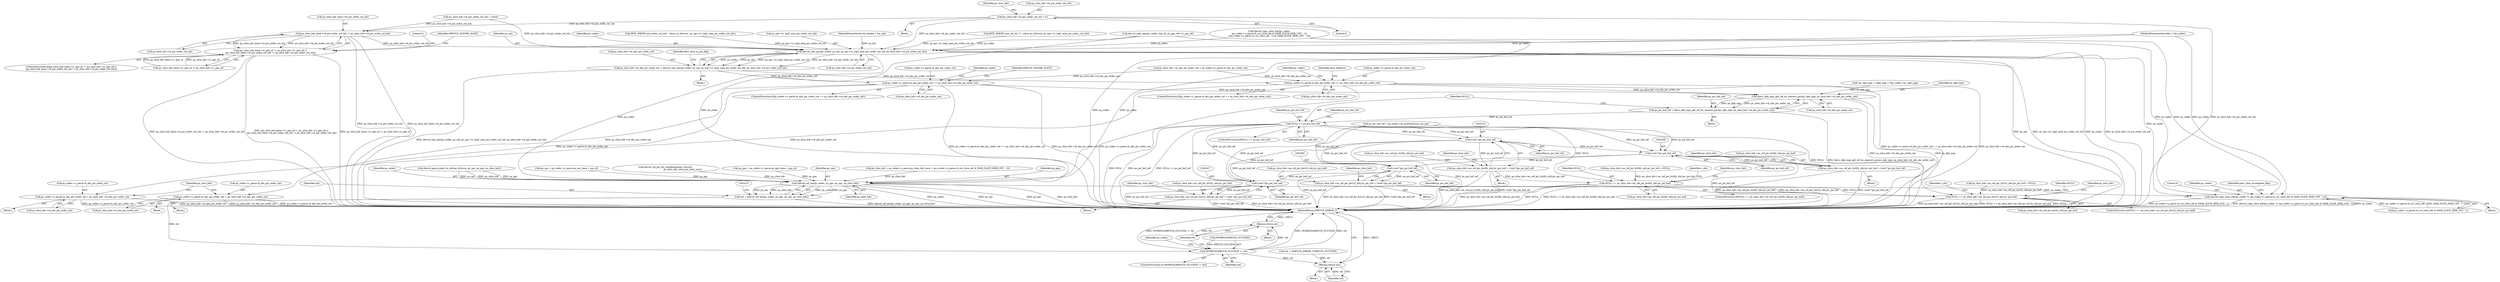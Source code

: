 digraph "0_Android_7c9be319a279654e55a6d757265f88c61a16a4d5@pointer" {
"1000566" [label="(Call,ps_slice_hdr->i4_pic_order_cnt_lsb = 0)"];
"1001657" [label="(Call,ps_slice_hdr_base->i4_pic_order_cnt_lsb != ps_slice_hdr->i4_pic_order_cnt_lsb)"];
"1001649" [label="(Call,(ps_slice_hdr_base->i1_pps_id != ps_slice_hdr->i1_pps_id) ||\n (ps_slice_hdr_base->i4_pic_order_cnt_lsb != ps_slice_hdr->i4_pic_order_cnt_lsb))"];
"1001678" [label="(Call,ihevcd_calc_poc(ps_codec, ps_nal, ps_sps->i1_log2_max_pic_order_cnt_lsb, ps_slice_hdr->i4_pic_order_cnt_lsb))"];
"1001674" [label="(Call,ps_slice_hdr->i4_abs_pic_order_cnt = ihevcd_calc_poc(ps_codec, ps_nal, ps_sps->i1_log2_max_pic_order_cnt_lsb, ps_slice_hdr->i4_pic_order_cnt_lsb))"];
"1001703" [label="(Call,ps_codec->s_parse.i4_abs_pic_order_cnt == ps_slice_hdr->i4_abs_pic_order_cnt)"];
"1001832" [label="(Call,ps_codec->s_parse.i4_abs_pic_order_cnt = ps_slice_hdr->i4_abs_pic_order_cnt)"];
"1002247" [label="(Call,ihevc_dpb_mgr_get_ref_by_nearest_poc(ps_dpb_mgr, ps_slice_hdr->i4_abs_pic_order_cnt))"];
"1002245" [label="(Call,ps_pic_buf_ref = ihevc_dpb_mgr_get_ref_by_nearest_poc(ps_dpb_mgr, ps_slice_hdr->i4_abs_pic_order_cnt))"];
"1002253" [label="(Call,NULL == ps_pic_buf_ref)"];
"1002295" [label="(Call,NULL == ps_slice_hdr->as_ref_pic_list0[r_idx].pv_pic_buf)"];
"1002374" [label="(Call,NULL == ps_slice_hdr->as_ref_pic_list1[r_idx].pv_pic_buf)"];
"1002313" [label="(Call,(void *)ps_pic_buf_ref)"];
"1002305" [label="(Call,ps_slice_hdr->as_ref_pic_list0[r_idx].pv_pic_buf = (void *)ps_pic_buf_ref)"];
"1002347" [label="(Call,(void *)ps_pic_buf_ref)"];
"1002339" [label="(Call,ps_slice_hdr->as_ref_pic_list0[r_idx].pv_pic_buf = (void *)ps_pic_buf_ref)"];
"1002392" [label="(Call,(void *)ps_pic_buf_ref)"];
"1002384" [label="(Call,ps_slice_hdr->as_ref_pic_list1[r_idx].pv_pic_buf = (void *)ps_pic_buf_ref)"];
"1002426" [label="(Call,(void *)ps_pic_buf_ref)"];
"1002418" [label="(Call,ps_slice_hdr->as_ref_pic_list1[r_idx].pv_pic_buf = (void *)ps_pic_buf_ref)"];
"1001844" [label="(Call,ps_codec->s_parse.i4_abs_pic_order_cnt == ps_slice_hdr->i4_abs_pic_order_cnt)"];
"1001855" [label="(Call,ps_codec->s_parse.i4_abs_pic_order_cnt = ps_slice_hdr->i4_abs_pic_order_cnt)"];
"1002207" [label="(Call,ihevcd_ref_list(ps_codec, ps_pps, ps_sps, ps_slice_hdr))"];
"1002205" [label="(Call,ret = ihevcd_ref_list(ps_codec, ps_pps, ps_sps, ps_slice_hdr))"];
"1002213" [label="(Call,(WORD32)IHEVCD_SUCCESS != ret)"];
"1002219" [label="(Return,return ret;)"];
"1002659" [label="(Return,return ret;)"];
"1002524" [label="(Call,ihevcd_copy_slice_hdr(ps_codec, 0, (ps_codec->s_parse.i4_cur_slice_idx & (MAX_SLICE_HDR_CNT - 1))))"];
"1001757" [label="(Identifier,ps_codec)"];
"1000695" [label="(Call,ps_slice_hdr->i4_pic_order_cnt_lsb = value)"];
"1002205" [label="(Call,ret = ihevcd_ref_list(ps_codec, ps_pps, ps_sps, ps_slice_hdr))"];
"1002252" [label="(ControlStructure,if(NULL == ps_pic_buf_ref))"];
"1002515" [label="(Block,)"];
"1002246" [label="(Identifier,ps_pic_buf_ref)"];
"1002297" [label="(Call,ps_slice_hdr->as_ref_pic_list0[r_idx].pv_pic_buf)"];
"1002248" [label="(Identifier,ps_dpb_mgr)"];
"1001861" [label="(Call,ps_slice_hdr->i4_abs_pic_order_cnt)"];
"1001661" [label="(Call,ps_slice_hdr->i4_pic_order_cnt_lsb)"];
"1002296" [label="(Identifier,NULL)"];
"1001715" [label="(Identifier,slice_address)"];
"1002376" [label="(Call,ps_slice_hdr->as_ref_pic_list1[r_idx].pv_pic_buf)"];
"1002339" [label="(Call,ps_slice_hdr->as_ref_pic_list0[r_idx].pv_pic_buf = (void *)ps_pic_buf_ref)"];
"1001843" [label="(ControlStructure,if(ps_codec->s_parse.i4_abs_pic_order_cnt == ps_slice_hdr->i4_abs_pic_order_cnt))"];
"1001669" [label="(Literal,0)"];
"1002167" [label="(Call,ps_slice_hdr->as_ref_pic_list0[r_idx].pv_pic_buf = NULL)"];
"1002527" [label="(Call,ps_codec->s_parse.i4_cur_slice_idx & (MAX_SLICE_HDR_CNT - 1))"];
"1002385" [label="(Call,ps_slice_hdr->as_ref_pic_list1[r_idx].pv_pic_buf)"];
"1002212" [label="(ControlStructure,if ((WORD32)IHEVCD_SUCCESS != ret))"];
"1002384" [label="(Call,ps_slice_hdr->as_ref_pic_list1[r_idx].pv_pic_buf = (void *)ps_pic_buf_ref)"];
"1002225" [label="(Block,)"];
"1002254" [label="(Identifier,NULL)"];
"1001842" [label="(Block,)"];
"1000134" [label="(Call,ret = (IHEVCD_ERROR_T)IHEVCD_SUCCESS)"];
"1001833" [label="(Call,ps_codec->s_parse.i4_abs_pic_order_cnt)"];
"1001675" [label="(Call,ps_slice_hdr->i4_abs_pic_order_cnt)"];
"1002399" [label="(Identifier,ps_slice_hdr)"];
"1002209" [label="(Identifier,ps_pps)"];
"1002213" [label="(Call,(WORD32)IHEVCD_SUCCESS != ret)"];
"1000560" [label="(Block,)"];
"1002306" [label="(Call,ps_slice_hdr->as_ref_pic_list0[r_idx].pv_pic_buf)"];
"1001648" [label="(ControlStructure,if((ps_slice_hdr_base->i1_pps_id != ps_slice_hdr->i1_pps_id) ||\n (ps_slice_hdr_base->i4_pic_order_cnt_lsb != ps_slice_hdr->i4_pic_order_cnt_lsb)))"];
"1002338" [label="(Block,)"];
"1002245" [label="(Call,ps_pic_buf_ref = ihevc_dpb_mgr_get_ref_by_nearest_poc(ps_dpb_mgr, ps_slice_hdr->i4_abs_pic_order_cnt))"];
"1002247" [label="(Call,ihevc_dpb_mgr_get_ref_by_nearest_poc(ps_dpb_mgr, ps_slice_hdr->i4_abs_pic_order_cnt))"];
"1002340" [label="(Call,ps_slice_hdr->as_ref_pic_list0[r_idx].pv_pic_buf)"];
"1002371" [label="(Identifier,r_idx)"];
"1001850" [label="(Call,ps_slice_hdr->i4_abs_pic_order_cnt)"];
"1002276" [label="(Identifier,ps_mv_buf_ref)"];
"1000280" [label="(Call,ps_sps = ps_codec->s_parse.ps_sps_base + sps_id)"];
"1001825" [label="(Block,)"];
"1000132" [label="(Block,)"];
"1002185" [label="(Call,ps_slice_hdr->as_ref_pic_list1[r_idx].pv_pic_buf = NULL)"];
"1002257" [label="(Call,ps_pic_buf_ref = ps_codec->as_process[0].ps_cur_pic)"];
"1000573" [label="(Identifier,ps_slice_hdr)"];
"1002207" [label="(Call,ihevcd_ref_list(ps_codec, ps_pps, ps_sps, ps_slice_hdr))"];
"1000131" [label="(MethodParameterIn,nal_header_t *ps_nal)"];
"1001674" [label="(Call,ps_slice_hdr->i4_abs_pic_order_cnt = ihevcd_calc_poc(ps_codec, ps_nal, ps_sps->i1_log2_max_pic_order_cnt_lsb, ps_slice_hdr->i4_pic_order_cnt_lsb))"];
"1001866" [label="(Identifier,ps_slice_hdr)"];
"1002253" [label="(Call,NULL == ps_pic_buf_ref)"];
"1002374" [label="(Call,NULL == ps_slice_hdr->as_ref_pic_list1[r_idx].pv_pic_buf)"];
"1002211" [label="(Identifier,ps_slice_hdr)"];
"1002217" [label="(Identifier,ret)"];
"1002313" [label="(Call,(void *)ps_pic_buf_ref)"];
"1000269" [label="(Call,ihevcd_copy_pps(ps_codec, pps_id, ps_pps_ref->i1_pps_id))"];
"1002305" [label="(Call,ps_slice_hdr->as_ref_pic_list0[r_idx].pv_pic_buf = (void *)ps_pic_buf_ref)"];
"1002373" [label="(ControlStructure,if(NULL == ps_slice_hdr->as_ref_pic_list1[r_idx].pv_pic_buf))"];
"1002383" [label="(Block,)"];
"1001673" [label="(Block,)"];
"1001845" [label="(Call,ps_codec->s_parse.i4_abs_pic_order_cnt)"];
"1002223" [label="(Identifier,ps_codec)"];
"1000566" [label="(Call,ps_slice_hdr->i4_pic_order_cnt_lsb = 0)"];
"1002433" [label="(Identifier,ps_slice_hdr)"];
"1001657" [label="(Call,ps_slice_hdr_base->i4_pic_order_cnt_lsb != ps_slice_hdr->i4_pic_order_cnt_lsb)"];
"1001858" [label="(Identifier,ps_codec)"];
"1002292" [label="(Identifier,r_idx)"];
"1002347" [label="(Call,(void *)ps_pic_buf_ref)"];
"1002660" [label="(Identifier,ret)"];
"1002375" [label="(Identifier,NULL)"];
"1002320" [label="(Identifier,ps_slice_hdr)"];
"1002208" [label="(Identifier,ps_codec)"];
"1002309" [label="(Identifier,ps_slice_hdr)"];
"1002315" [label="(Identifier,ps_pic_buf_ref)"];
"1002659" [label="(Return,return ret;)"];
"1002661" [label="(MethodReturn,IHEVCD_ERROR_T)"];
"1000570" [label="(Literal,0)"];
"1001702" [label="(ControlStructure,if(ps_codec->s_parse.i4_abs_pic_order_cnt == ps_slice_hdr->i4_abs_pic_order_cnt))"];
"1002354" [label="(Identifier,ps_slice_hdr)"];
"1001709" [label="(Call,ps_slice_hdr->i4_abs_pic_order_cnt)"];
"1002526" [label="(Literal,0)"];
"1002419" [label="(Call,ps_slice_hdr->as_ref_pic_list1[r_idx].pv_pic_buf)"];
"1001448" [label="(Call,ihevcd_parse_pred_wt_ofst(ps_bitstrm, ps_sps, ps_pps, ps_slice_hdr))"];
"1002349" [label="(Identifier,ps_pic_buf_ref)"];
"1001684" [label="(Call,ps_slice_hdr->i4_pic_order_cnt_lsb)"];
"1000444" [label="(Call,ihevcd_copy_slice_hdr(ps_codec,\n (ps_codec->s_parse.i4_cur_slice_idx & (MAX_SLICE_HDR_CNT - 1)),\n ((ps_codec->s_parse.i4_cur_slice_idx - 1) & (MAX_SLICE_HDR_CNT - 1))))"];
"1002204" [label="(Block,)"];
"1002394" [label="(Identifier,ps_pic_buf_ref)"];
"1001295" [label="(Call,ihevcd_ref_pic_list_modification(ps_bitstrm,\n                                                 ps_slice_hdr, num_poc_total_curr))"];
"1001678" [label="(Call,ihevcd_calc_poc(ps_codec, ps_nal, ps_sps->i1_log2_max_pic_order_cnt_lsb, ps_slice_hdr->i4_pic_order_cnt_lsb))"];
"1001700" [label="(Identifier,first_slice_in_pic_flag)"];
"1000965" [label="(Call,BITS_PARSE(\"poc_lsb_lt[ i ]\", value, ps_bitstrm, ps_sps->i1_log2_max_pic_order_cnt_lsb))"];
"1002295" [label="(Call,NULL == ps_slice_hdr->as_ref_pic_list0[r_idx].pv_pic_buf)"];
"1002418" [label="(Call,ps_slice_hdr->as_ref_pic_list1[r_idx].pv_pic_buf = (void *)ps_pic_buf_ref)"];
"1000226" [label="(Call,ps_pps = ps_codec->s_parse.ps_pps_base + pps_id)"];
"1002524" [label="(Call,ihevcd_copy_slice_hdr(ps_codec, 0, (ps_codec->s_parse.i4_cur_slice_idx & (MAX_SLICE_HDR_CNT - 1))))"];
"1002304" [label="(Block,)"];
"1001680" [label="(Identifier,ps_nal)"];
"1002388" [label="(Identifier,ps_slice_hdr)"];
"1002214" [label="(Call,(WORD32)IHEVCD_SUCCESS)"];
"1001649" [label="(Call,(ps_slice_hdr_base->i1_pps_id != ps_slice_hdr->i1_pps_id) ||\n (ps_slice_hdr_base->i4_pic_order_cnt_lsb != ps_slice_hdr->i4_pic_order_cnt_lsb))"];
"1001679" [label="(Identifier,ps_codec)"];
"1002219" [label="(Return,return ret;)"];
"1002255" [label="(Identifier,ps_pic_buf_ref)"];
"1001666" [label="(Identifier,IHEVCD_IGNORE_SLICE)"];
"1001703" [label="(Call,ps_codec->s_parse.i4_abs_pic_order_cnt == ps_slice_hdr->i4_abs_pic_order_cnt)"];
"1001855" [label="(Call,ps_codec->s_parse.i4_abs_pic_order_cnt = ps_slice_hdr->i4_abs_pic_order_cnt)"];
"1001844" [label="(Call,ps_codec->s_parse.i4_abs_pic_order_cnt == ps_slice_hdr->i4_abs_pic_order_cnt)"];
"1002294" [label="(ControlStructure,if(NULL == ps_slice_hdr->as_ref_pic_list0[r_idx].pv_pic_buf))"];
"1001854" [label="(Identifier,IHEVCD_IGNORE_SLICE)"];
"1002220" [label="(Identifier,ret)"];
"1002210" [label="(Identifier,ps_sps)"];
"1002392" [label="(Call,(void *)ps_pic_buf_ref)"];
"1001650" [label="(Call,ps_slice_hdr_base->i1_pps_id != ps_slice_hdr->i1_pps_id)"];
"1001832" [label="(Call,ps_codec->s_parse.i4_abs_pic_order_cnt = ps_slice_hdr->i4_abs_pic_order_cnt)"];
"1001704" [label="(Call,ps_codec->s_parse.i4_abs_pic_order_cnt)"];
"1001658" [label="(Call,ps_slice_hdr_base->i4_pic_order_cnt_lsb)"];
"1000688" [label="(Call,BITS_PARSE(\"pic_order_cnt_lsb\", value, ps_bitstrm, ps_sps->i1_log2_max_pic_order_cnt_lsb))"];
"1002417" [label="(Block,)"];
"1002525" [label="(Identifier,ps_codec)"];
"1002258" [label="(Identifier,ps_pic_buf_ref)"];
"1002426" [label="(Call,(void *)ps_pic_buf_ref)"];
"1001681" [label="(Call,ps_sps->i1_log2_max_pic_order_cnt_lsb)"];
"1002230" [label="(Call,*ps_dpb_mgr = (dpb_mgr_t *)ps_codec->pv_dpb_mgr)"];
"1000403" [label="(Call,ps_slice_hdr = ps_codec->s_parse.ps_slice_hdr_base + (ps_codec->s_parse.i4_cur_slice_idx & (MAX_SLICE_HDR_CNT - 1)))"];
"1001689" [label="(Call,ps_slice_hdr->i4_abs_pic_order_cnt = ps_codec->s_parse.i4_abs_pic_order_cnt)"];
"1002249" [label="(Call,ps_slice_hdr->i4_abs_pic_order_cnt)"];
"1002206" [label="(Identifier,ret)"];
"1001856" [label="(Call,ps_codec->s_parse.i4_abs_pic_order_cnt)"];
"1002537" [label="(Identifier,prev_slice_incomplete_flag)"];
"1002218" [label="(Block,)"];
"1001838" [label="(Call,ps_slice_hdr->i4_abs_pic_order_cnt)"];
"1002428" [label="(Identifier,ps_pic_buf_ref)"];
"1000130" [label="(MethodParameterIn,codec_t *ps_codec)"];
"1000567" [label="(Call,ps_slice_hdr->i4_pic_order_cnt_lsb)"];
"1000566" -> "1000560"  [label="AST: "];
"1000566" -> "1000570"  [label="CFG: "];
"1000567" -> "1000566"  [label="AST: "];
"1000570" -> "1000566"  [label="AST: "];
"1000573" -> "1000566"  [label="CFG: "];
"1000566" -> "1002661"  [label="DDG: ps_slice_hdr->i4_pic_order_cnt_lsb"];
"1000566" -> "1001657"  [label="DDG: ps_slice_hdr->i4_pic_order_cnt_lsb"];
"1000566" -> "1001678"  [label="DDG: ps_slice_hdr->i4_pic_order_cnt_lsb"];
"1001657" -> "1001649"  [label="AST: "];
"1001657" -> "1001661"  [label="CFG: "];
"1001658" -> "1001657"  [label="AST: "];
"1001661" -> "1001657"  [label="AST: "];
"1001649" -> "1001657"  [label="CFG: "];
"1001657" -> "1002661"  [label="DDG: ps_slice_hdr_base->i4_pic_order_cnt_lsb"];
"1001657" -> "1002661"  [label="DDG: ps_slice_hdr->i4_pic_order_cnt_lsb"];
"1001657" -> "1001649"  [label="DDG: ps_slice_hdr_base->i4_pic_order_cnt_lsb"];
"1001657" -> "1001649"  [label="DDG: ps_slice_hdr->i4_pic_order_cnt_lsb"];
"1000695" -> "1001657"  [label="DDG: ps_slice_hdr->i4_pic_order_cnt_lsb"];
"1001657" -> "1001678"  [label="DDG: ps_slice_hdr->i4_pic_order_cnt_lsb"];
"1001649" -> "1001648"  [label="AST: "];
"1001649" -> "1001650"  [label="CFG: "];
"1001650" -> "1001649"  [label="AST: "];
"1001666" -> "1001649"  [label="CFG: "];
"1001669" -> "1001649"  [label="CFG: "];
"1001649" -> "1002661"  [label="DDG: (ps_slice_hdr_base->i1_pps_id != ps_slice_hdr->i1_pps_id) ||\n (ps_slice_hdr_base->i4_pic_order_cnt_lsb != ps_slice_hdr->i4_pic_order_cnt_lsb)"];
"1001649" -> "1002661"  [label="DDG: ps_slice_hdr_base->i1_pps_id != ps_slice_hdr->i1_pps_id"];
"1001649" -> "1002661"  [label="DDG: ps_slice_hdr_base->i4_pic_order_cnt_lsb != ps_slice_hdr->i4_pic_order_cnt_lsb"];
"1001650" -> "1001649"  [label="DDG: ps_slice_hdr_base->i1_pps_id"];
"1001650" -> "1001649"  [label="DDG: ps_slice_hdr->i1_pps_id"];
"1001678" -> "1001674"  [label="AST: "];
"1001678" -> "1001684"  [label="CFG: "];
"1001679" -> "1001678"  [label="AST: "];
"1001680" -> "1001678"  [label="AST: "];
"1001681" -> "1001678"  [label="AST: "];
"1001684" -> "1001678"  [label="AST: "];
"1001674" -> "1001678"  [label="CFG: "];
"1001678" -> "1002661"  [label="DDG: ps_codec"];
"1001678" -> "1002661"  [label="DDG: ps_slice_hdr->i4_pic_order_cnt_lsb"];
"1001678" -> "1002661"  [label="DDG: ps_nal"];
"1001678" -> "1002661"  [label="DDG: ps_sps->i1_log2_max_pic_order_cnt_lsb"];
"1001678" -> "1001674"  [label="DDG: ps_codec"];
"1001678" -> "1001674"  [label="DDG: ps_nal"];
"1001678" -> "1001674"  [label="DDG: ps_sps->i1_log2_max_pic_order_cnt_lsb"];
"1001678" -> "1001674"  [label="DDG: ps_slice_hdr->i4_pic_order_cnt_lsb"];
"1000444" -> "1001678"  [label="DDG: ps_codec"];
"1000269" -> "1001678"  [label="DDG: ps_codec"];
"1000130" -> "1001678"  [label="DDG: ps_codec"];
"1000131" -> "1001678"  [label="DDG: ps_nal"];
"1000965" -> "1001678"  [label="DDG: ps_sps->i1_log2_max_pic_order_cnt_lsb"];
"1000688" -> "1001678"  [label="DDG: ps_sps->i1_log2_max_pic_order_cnt_lsb"];
"1000695" -> "1001678"  [label="DDG: ps_slice_hdr->i4_pic_order_cnt_lsb"];
"1001678" -> "1002207"  [label="DDG: ps_codec"];
"1001678" -> "1002524"  [label="DDG: ps_codec"];
"1001674" -> "1001673"  [label="AST: "];
"1001675" -> "1001674"  [label="AST: "];
"1001700" -> "1001674"  [label="CFG: "];
"1001674" -> "1002661"  [label="DDG: ihevcd_calc_poc(ps_codec, ps_nal, ps_sps->i1_log2_max_pic_order_cnt_lsb, ps_slice_hdr->i4_pic_order_cnt_lsb)"];
"1001674" -> "1001703"  [label="DDG: ps_slice_hdr->i4_abs_pic_order_cnt"];
"1001674" -> "1001844"  [label="DDG: ps_slice_hdr->i4_abs_pic_order_cnt"];
"1001703" -> "1001702"  [label="AST: "];
"1001703" -> "1001709"  [label="CFG: "];
"1001704" -> "1001703"  [label="AST: "];
"1001709" -> "1001703"  [label="AST: "];
"1001715" -> "1001703"  [label="CFG: "];
"1001757" -> "1001703"  [label="CFG: "];
"1001703" -> "1002661"  [label="DDG: ps_slice_hdr->i4_abs_pic_order_cnt"];
"1001703" -> "1002661"  [label="DDG: ps_codec->s_parse.i4_abs_pic_order_cnt"];
"1001703" -> "1002661"  [label="DDG: ps_codec->s_parse.i4_abs_pic_order_cnt == ps_slice_hdr->i4_abs_pic_order_cnt"];
"1001689" -> "1001703"  [label="DDG: ps_slice_hdr->i4_abs_pic_order_cnt"];
"1001703" -> "1001832"  [label="DDG: ps_slice_hdr->i4_abs_pic_order_cnt"];
"1001703" -> "1002247"  [label="DDG: ps_slice_hdr->i4_abs_pic_order_cnt"];
"1001832" -> "1001825"  [label="AST: "];
"1001832" -> "1001838"  [label="CFG: "];
"1001833" -> "1001832"  [label="AST: "];
"1001838" -> "1001832"  [label="AST: "];
"1001866" -> "1001832"  [label="CFG: "];
"1001832" -> "1002661"  [label="DDG: ps_codec->s_parse.i4_abs_pic_order_cnt"];
"1001832" -> "1002661"  [label="DDG: ps_slice_hdr->i4_abs_pic_order_cnt"];
"1002247" -> "1002245"  [label="AST: "];
"1002247" -> "1002249"  [label="CFG: "];
"1002248" -> "1002247"  [label="AST: "];
"1002249" -> "1002247"  [label="AST: "];
"1002245" -> "1002247"  [label="CFG: "];
"1002247" -> "1002661"  [label="DDG: ps_slice_hdr->i4_abs_pic_order_cnt"];
"1002247" -> "1002661"  [label="DDG: ps_dpb_mgr"];
"1002247" -> "1002245"  [label="DDG: ps_dpb_mgr"];
"1002247" -> "1002245"  [label="DDG: ps_slice_hdr->i4_abs_pic_order_cnt"];
"1002230" -> "1002247"  [label="DDG: ps_dpb_mgr"];
"1001844" -> "1002247"  [label="DDG: ps_slice_hdr->i4_abs_pic_order_cnt"];
"1002245" -> "1002225"  [label="AST: "];
"1002246" -> "1002245"  [label="AST: "];
"1002254" -> "1002245"  [label="CFG: "];
"1002245" -> "1002661"  [label="DDG: ihevc_dpb_mgr_get_ref_by_nearest_poc(ps_dpb_mgr, ps_slice_hdr->i4_abs_pic_order_cnt)"];
"1002245" -> "1002253"  [label="DDG: ps_pic_buf_ref"];
"1002253" -> "1002252"  [label="AST: "];
"1002253" -> "1002255"  [label="CFG: "];
"1002254" -> "1002253"  [label="AST: "];
"1002255" -> "1002253"  [label="AST: "];
"1002258" -> "1002253"  [label="CFG: "];
"1002276" -> "1002253"  [label="CFG: "];
"1002253" -> "1002661"  [label="DDG: NULL"];
"1002253" -> "1002661"  [label="DDG: ps_pic_buf_ref"];
"1002253" -> "1002661"  [label="DDG: NULL == ps_pic_buf_ref"];
"1002253" -> "1002295"  [label="DDG: NULL"];
"1002253" -> "1002313"  [label="DDG: ps_pic_buf_ref"];
"1002253" -> "1002347"  [label="DDG: ps_pic_buf_ref"];
"1002253" -> "1002374"  [label="DDG: NULL"];
"1002253" -> "1002392"  [label="DDG: ps_pic_buf_ref"];
"1002253" -> "1002426"  [label="DDG: ps_pic_buf_ref"];
"1002295" -> "1002294"  [label="AST: "];
"1002295" -> "1002297"  [label="CFG: "];
"1002296" -> "1002295"  [label="AST: "];
"1002297" -> "1002295"  [label="AST: "];
"1002309" -> "1002295"  [label="CFG: "];
"1002292" -> "1002295"  [label="CFG: "];
"1002295" -> "1002661"  [label="DDG: ps_slice_hdr->as_ref_pic_list0[r_idx].pv_pic_buf"];
"1002295" -> "1002661"  [label="DDG: NULL"];
"1002295" -> "1002661"  [label="DDG: NULL == ps_slice_hdr->as_ref_pic_list0[r_idx].pv_pic_buf"];
"1002305" -> "1002295"  [label="DDG: ps_slice_hdr->as_ref_pic_list0[r_idx].pv_pic_buf"];
"1002167" -> "1002295"  [label="DDG: ps_slice_hdr->as_ref_pic_list0[r_idx].pv_pic_buf"];
"1002295" -> "1002374"  [label="DDG: NULL"];
"1002374" -> "1002373"  [label="AST: "];
"1002374" -> "1002376"  [label="CFG: "];
"1002375" -> "1002374"  [label="AST: "];
"1002376" -> "1002374"  [label="AST: "];
"1002388" -> "1002374"  [label="CFG: "];
"1002371" -> "1002374"  [label="CFG: "];
"1002374" -> "1002661"  [label="DDG: NULL"];
"1002374" -> "1002661"  [label="DDG: ps_slice_hdr->as_ref_pic_list1[r_idx].pv_pic_buf"];
"1002374" -> "1002661"  [label="DDG: NULL == ps_slice_hdr->as_ref_pic_list1[r_idx].pv_pic_buf"];
"1002384" -> "1002374"  [label="DDG: ps_slice_hdr->as_ref_pic_list1[r_idx].pv_pic_buf"];
"1002185" -> "1002374"  [label="DDG: ps_slice_hdr->as_ref_pic_list1[r_idx].pv_pic_buf"];
"1002313" -> "1002305"  [label="AST: "];
"1002313" -> "1002315"  [label="CFG: "];
"1002314" -> "1002313"  [label="AST: "];
"1002315" -> "1002313"  [label="AST: "];
"1002305" -> "1002313"  [label="CFG: "];
"1002313" -> "1002661"  [label="DDG: ps_pic_buf_ref"];
"1002313" -> "1002305"  [label="DDG: ps_pic_buf_ref"];
"1002257" -> "1002313"  [label="DDG: ps_pic_buf_ref"];
"1002313" -> "1002347"  [label="DDG: ps_pic_buf_ref"];
"1002313" -> "1002392"  [label="DDG: ps_pic_buf_ref"];
"1002313" -> "1002426"  [label="DDG: ps_pic_buf_ref"];
"1002305" -> "1002304"  [label="AST: "];
"1002306" -> "1002305"  [label="AST: "];
"1002320" -> "1002305"  [label="CFG: "];
"1002305" -> "1002661"  [label="DDG: ps_slice_hdr->as_ref_pic_list0[r_idx].pv_pic_buf"];
"1002305" -> "1002661"  [label="DDG: (void *)ps_pic_buf_ref"];
"1002347" -> "1002339"  [label="AST: "];
"1002347" -> "1002349"  [label="CFG: "];
"1002348" -> "1002347"  [label="AST: "];
"1002349" -> "1002347"  [label="AST: "];
"1002339" -> "1002347"  [label="CFG: "];
"1002347" -> "1002661"  [label="DDG: ps_pic_buf_ref"];
"1002347" -> "1002339"  [label="DDG: ps_pic_buf_ref"];
"1002257" -> "1002347"  [label="DDG: ps_pic_buf_ref"];
"1002347" -> "1002392"  [label="DDG: ps_pic_buf_ref"];
"1002347" -> "1002426"  [label="DDG: ps_pic_buf_ref"];
"1002339" -> "1002338"  [label="AST: "];
"1002340" -> "1002339"  [label="AST: "];
"1002354" -> "1002339"  [label="CFG: "];
"1002339" -> "1002661"  [label="DDG: (void *)ps_pic_buf_ref"];
"1002339" -> "1002661"  [label="DDG: ps_slice_hdr->as_ref_pic_list0[r_idx].pv_pic_buf"];
"1002392" -> "1002384"  [label="AST: "];
"1002392" -> "1002394"  [label="CFG: "];
"1002393" -> "1002392"  [label="AST: "];
"1002394" -> "1002392"  [label="AST: "];
"1002384" -> "1002392"  [label="CFG: "];
"1002392" -> "1002661"  [label="DDG: ps_pic_buf_ref"];
"1002392" -> "1002384"  [label="DDG: ps_pic_buf_ref"];
"1002257" -> "1002392"  [label="DDG: ps_pic_buf_ref"];
"1002392" -> "1002426"  [label="DDG: ps_pic_buf_ref"];
"1002384" -> "1002383"  [label="AST: "];
"1002385" -> "1002384"  [label="AST: "];
"1002399" -> "1002384"  [label="CFG: "];
"1002384" -> "1002661"  [label="DDG: ps_slice_hdr->as_ref_pic_list1[r_idx].pv_pic_buf"];
"1002384" -> "1002661"  [label="DDG: (void *)ps_pic_buf_ref"];
"1002426" -> "1002418"  [label="AST: "];
"1002426" -> "1002428"  [label="CFG: "];
"1002427" -> "1002426"  [label="AST: "];
"1002428" -> "1002426"  [label="AST: "];
"1002418" -> "1002426"  [label="CFG: "];
"1002426" -> "1002661"  [label="DDG: ps_pic_buf_ref"];
"1002426" -> "1002418"  [label="DDG: ps_pic_buf_ref"];
"1002257" -> "1002426"  [label="DDG: ps_pic_buf_ref"];
"1002418" -> "1002417"  [label="AST: "];
"1002419" -> "1002418"  [label="AST: "];
"1002433" -> "1002418"  [label="CFG: "];
"1002418" -> "1002661"  [label="DDG: (void *)ps_pic_buf_ref"];
"1002418" -> "1002661"  [label="DDG: ps_slice_hdr->as_ref_pic_list1[r_idx].pv_pic_buf"];
"1001844" -> "1001843"  [label="AST: "];
"1001844" -> "1001850"  [label="CFG: "];
"1001845" -> "1001844"  [label="AST: "];
"1001850" -> "1001844"  [label="AST: "];
"1001854" -> "1001844"  [label="CFG: "];
"1001858" -> "1001844"  [label="CFG: "];
"1001844" -> "1002661"  [label="DDG: ps_slice_hdr->i4_abs_pic_order_cnt"];
"1001844" -> "1002661"  [label="DDG: ps_codec->s_parse.i4_abs_pic_order_cnt"];
"1001844" -> "1002661"  [label="DDG: ps_codec->s_parse.i4_abs_pic_order_cnt == ps_slice_hdr->i4_abs_pic_order_cnt"];
"1001689" -> "1001844"  [label="DDG: ps_slice_hdr->i4_abs_pic_order_cnt"];
"1001844" -> "1001855"  [label="DDG: ps_slice_hdr->i4_abs_pic_order_cnt"];
"1001855" -> "1001842"  [label="AST: "];
"1001855" -> "1001861"  [label="CFG: "];
"1001856" -> "1001855"  [label="AST: "];
"1001861" -> "1001855"  [label="AST: "];
"1001866" -> "1001855"  [label="CFG: "];
"1001855" -> "1002661"  [label="DDG: ps_codec->s_parse.i4_abs_pic_order_cnt"];
"1001855" -> "1002661"  [label="DDG: ps_slice_hdr->i4_abs_pic_order_cnt"];
"1002207" -> "1002205"  [label="AST: "];
"1002207" -> "1002211"  [label="CFG: "];
"1002208" -> "1002207"  [label="AST: "];
"1002209" -> "1002207"  [label="AST: "];
"1002210" -> "1002207"  [label="AST: "];
"1002211" -> "1002207"  [label="AST: "];
"1002205" -> "1002207"  [label="CFG: "];
"1002207" -> "1002661"  [label="DDG: ps_slice_hdr"];
"1002207" -> "1002661"  [label="DDG: ps_codec"];
"1002207" -> "1002661"  [label="DDG: ps_sps"];
"1002207" -> "1002661"  [label="DDG: ps_pps"];
"1002207" -> "1002205"  [label="DDG: ps_codec"];
"1002207" -> "1002205"  [label="DDG: ps_pps"];
"1002207" -> "1002205"  [label="DDG: ps_sps"];
"1002207" -> "1002205"  [label="DDG: ps_slice_hdr"];
"1000444" -> "1002207"  [label="DDG: ps_codec"];
"1000269" -> "1002207"  [label="DDG: ps_codec"];
"1000130" -> "1002207"  [label="DDG: ps_codec"];
"1000226" -> "1002207"  [label="DDG: ps_pps"];
"1001448" -> "1002207"  [label="DDG: ps_pps"];
"1001448" -> "1002207"  [label="DDG: ps_sps"];
"1001448" -> "1002207"  [label="DDG: ps_slice_hdr"];
"1000280" -> "1002207"  [label="DDG: ps_sps"];
"1000403" -> "1002207"  [label="DDG: ps_slice_hdr"];
"1001295" -> "1002207"  [label="DDG: ps_slice_hdr"];
"1002207" -> "1002524"  [label="DDG: ps_codec"];
"1002205" -> "1002204"  [label="AST: "];
"1002206" -> "1002205"  [label="AST: "];
"1002215" -> "1002205"  [label="CFG: "];
"1002205" -> "1002661"  [label="DDG: ihevcd_ref_list(ps_codec, ps_pps, ps_sps, ps_slice_hdr)"];
"1002205" -> "1002213"  [label="DDG: ret"];
"1002213" -> "1002212"  [label="AST: "];
"1002213" -> "1002217"  [label="CFG: "];
"1002214" -> "1002213"  [label="AST: "];
"1002217" -> "1002213"  [label="AST: "];
"1002220" -> "1002213"  [label="CFG: "];
"1002223" -> "1002213"  [label="CFG: "];
"1002213" -> "1002661"  [label="DDG: ret"];
"1002213" -> "1002661"  [label="DDG: (WORD32)IHEVCD_SUCCESS"];
"1002213" -> "1002661"  [label="DDG: (WORD32)IHEVCD_SUCCESS != ret"];
"1002214" -> "1002213"  [label="DDG: IHEVCD_SUCCESS"];
"1002213" -> "1002219"  [label="DDG: ret"];
"1002213" -> "1002659"  [label="DDG: ret"];
"1002219" -> "1002218"  [label="AST: "];
"1002219" -> "1002220"  [label="CFG: "];
"1002220" -> "1002219"  [label="AST: "];
"1002661" -> "1002219"  [label="CFG: "];
"1002219" -> "1002661"  [label="DDG: <RET>"];
"1002220" -> "1002219"  [label="DDG: ret"];
"1002659" -> "1000132"  [label="AST: "];
"1002659" -> "1002660"  [label="CFG: "];
"1002660" -> "1002659"  [label="AST: "];
"1002661" -> "1002659"  [label="CFG: "];
"1002659" -> "1002661"  [label="DDG: <RET>"];
"1002660" -> "1002659"  [label="DDG: ret"];
"1000134" -> "1002659"  [label="DDG: ret"];
"1002524" -> "1002515"  [label="AST: "];
"1002524" -> "1002527"  [label="CFG: "];
"1002525" -> "1002524"  [label="AST: "];
"1002526" -> "1002524"  [label="AST: "];
"1002527" -> "1002524"  [label="AST: "];
"1002537" -> "1002524"  [label="CFG: "];
"1002524" -> "1002661"  [label="DDG: ps_codec->s_parse.i4_cur_slice_idx & (MAX_SLICE_HDR_CNT - 1)"];
"1002524" -> "1002661"  [label="DDG: ihevcd_copy_slice_hdr(ps_codec, 0, (ps_codec->s_parse.i4_cur_slice_idx & (MAX_SLICE_HDR_CNT - 1)))"];
"1002524" -> "1002661"  [label="DDG: ps_codec"];
"1000269" -> "1002524"  [label="DDG: ps_codec"];
"1000444" -> "1002524"  [label="DDG: ps_codec"];
"1000130" -> "1002524"  [label="DDG: ps_codec"];
"1002527" -> "1002524"  [label="DDG: ps_codec->s_parse.i4_cur_slice_idx"];
"1002527" -> "1002524"  [label="DDG: MAX_SLICE_HDR_CNT - 1"];
}
